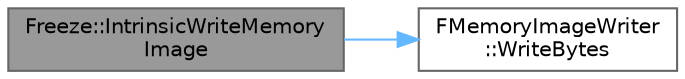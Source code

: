 digraph "Freeze::IntrinsicWriteMemoryImage"
{
 // INTERACTIVE_SVG=YES
 // LATEX_PDF_SIZE
  bgcolor="transparent";
  edge [fontname=Helvetica,fontsize=10,labelfontname=Helvetica,labelfontsize=10];
  node [fontname=Helvetica,fontsize=10,shape=box,height=0.2,width=0.4];
  rankdir="LR";
  Node1 [id="Node000001",label="Freeze::IntrinsicWriteMemory\lImage",height=0.2,width=0.4,color="gray40", fillcolor="grey60", style="filled", fontcolor="black",tooltip=" "];
  Node1 -> Node2 [id="edge1_Node000001_Node000002",color="steelblue1",style="solid",tooltip=" "];
  Node2 [id="Node000002",label="FMemoryImageWriter\l::WriteBytes",height=0.2,width=0.4,color="grey40", fillcolor="white", style="filled",URL="$d7/db2/classFMemoryImageWriter.html#a3f3f8ff28dbd71d6df01d96e5f8f50a9",tooltip=" "];
}
